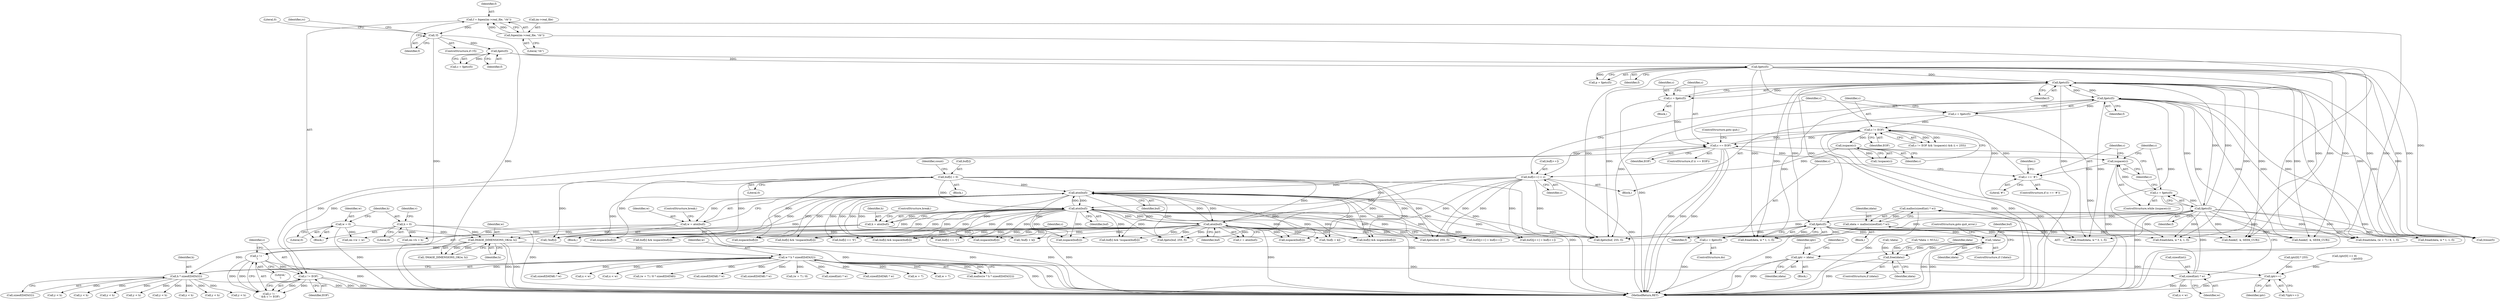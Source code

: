 digraph "0_enlightment_c21beaf1780cf3ca291735ae7d58a3dde63277a2@API" {
"1000545" [label="(Call,malloc(sizeof(int) * w))"];
"1000546" [label="(Call,sizeof(int) * w)"];
"1000427" [label="(Call,w * h * sizeof(DATA32))"];
"1000345" [label="(Call,IMAGE_DIMENSIONS_OK(w, h))"];
"1000149" [label="(Call,w = 0)"];
"1000307" [label="(Call,w = atoi(buf))"];
"1000309" [label="(Call,atoi(buf))"];
"1000283" [label="(Call,buf[i++] = c)"];
"1000277" [label="(Call,isspace(c))"];
"1000272" [label="(Call,c != EOF)"];
"1000289" [label="(Call,c = fgetc(f))"];
"1000291" [label="(Call,fgetc(f))"];
"1000233" [label="(Call,fgetc(f))"];
"1000255" [label="(Call,fgetc(f))"];
"1000245" [label="(Call,fgetc(f))"];
"1000201" [label="(Call,fgetc(f))"];
"1000192" [label="(Call,fgetc(f))"];
"1000183" [label="(Call,!f)"];
"1000175" [label="(Call,f = fopen(im->real_file, \"rb\"))"];
"1000177" [label="(Call,fopen(im->real_file, \"rb\"))"];
"1000248" [label="(Call,c == '#')"];
"1000241" [label="(Call,isspace(c))"];
"1000236" [label="(Call,c == EOF)"];
"1000231" [label="(Call,c = fgetc(f))"];
"1000261" [label="(Call,c != EOF)"];
"1000258" [label="(Call,c != '\n')"];
"1000253" [label="(Call,c = fgetc(f))"];
"1000243" [label="(Call,c = fgetc(f))"];
"1000315" [label="(Call,atoi(buf))"];
"1000296" [label="(Call,buf[i] = 0)"];
"1000321" [label="(Call,atoi(buf))"];
"1000153" [label="(Call,h = 0)"];
"1000313" [label="(Call,h = atoi(buf))"];
"1000429" [label="(Call,h * sizeof(DATA32))"];
"1000543" [label="(Call,idata = malloc(sizeof(int) * w))"];
"1000551" [label="(Call,!idata)"];
"1000575" [label="(Call,iptr = idata)"];
"1000665" [label="(Call,iptr++)"];
"1001739" [label="(Call,free(idata))"];
"1001144" [label="(Call,sizeof(DATA8) * w)"];
"1000513" [label="(Call,buf[i] == '0')"];
"1001057" [label="(Call,fread(data, (w + 7) / 8, 1, f))"];
"1000637" [label="(Call,buf[i] && !isspace(buf[i]))"];
"1000754" [label="(Call,iptr[0] * 255)"];
"1000870" [label="(Call,buf[i] && isspace(buf[i]))"];
"1000598" [label="(Call,!buf[i + k])"];
"1000305" [label="(Block,)"];
"1000202" [label="(Identifier,f)"];
"1000261" [label="(Call,c != EOF)"];
"1000665" [label="(Call,iptr++)"];
"1000278" [label="(Identifier,c)"];
"1000616" [label="(Call,fgets(buf, 255, f))"];
"1001600" [label="(Call,fread(data, w * 4, 1, f))"];
"1001059" [label="(Call,(w + 7) / 8)"];
"1001750" [label="(MethodReturn,RET)"];
"1000315" [label="(Call,atoi(buf))"];
"1000231" [label="(Call,c = fgetc(f))"];
"1001592" [label="(Call,y < h)"];
"1000784" [label="(Call,sizeof(int) * w)"];
"1000642" [label="(Call,isspace(buf[i]))"];
"1000646" [label="(Call,buf2[j++] = buf[i++])"];
"1000155" [label="(Literal,0)"];
"1000176" [label="(Identifier,f)"];
"1000608" [label="(Call,fseek(f, -k, SEEK_CUR))"];
"1000308" [label="(Identifier,w)"];
"1000190" [label="(Call,c = fgetc(f))"];
"1000314" [label="(Identifier,h)"];
"1000322" [label="(Identifier,buf)"];
"1000243" [label="(Call,c = fgetc(f))"];
"1000292" [label="(Identifier,f)"];
"1000236" [label="(Call,c == EOF)"];
"1000241" [label="(Call,isspace(c))"];
"1000268" [label="(Identifier,i)"];
"1000252" [label="(ControlStructure,do)"];
"1001432" [label="(Call,sizeof(DATA8) * w)"];
"1000553" [label="(ControlStructure,goto quit_error;)"];
"1000307" [label="(Call,w = atoi(buf))"];
"1001312" [label="(Call,fread(data, w * 3, 1, f))"];
"1000300" [label="(Literal,0)"];
"1000579" [label="(Identifier,x)"];
"1000346" [label="(Identifier,w)"];
"1000441" [label="(Block,)"];
"1000427" [label="(Call,w * h * sizeof(DATA32))"];
"1000852" [label="(Call,fseek(f, -k, SEEK_CUR))"];
"1001742" [label="(Identifier,data)"];
"1000186" [label="(Literal,0)"];
"1000842" [label="(Call,!buf[i + k])"];
"1000547" [label="(Call,sizeof(int))"];
"1000545" [label="(Call,malloc(sizeof(int) * w))"];
"1001169" [label="(Call,fread(data, w * 1, 1, f))"];
"1000272" [label="(Call,c != EOF)"];
"1000258" [label="(Call,c != '\n')"];
"1000182" [label="(ControlStructure,if (!f))"];
"1000569" [label="(Call,y < h)"];
"1000316" [label="(Identifier,buf)"];
"1000260" [label="(Literal,'\n')"];
"1000311" [label="(ControlStructure,break;)"];
"1000192" [label="(Call,fgetc(f))"];
"1000297" [label="(Call,buf[i])"];
"1000455" [label="(Call,y < h)"];
"1000296" [label="(Call,buf[i] = 0)"];
"1000881" [label="(Call,buf[i] && !isspace(buf[i]))"];
"1001029" [label="(Call,w + 7)"];
"1000430" [label="(Identifier,h)"];
"1000575" [label="(Call,iptr = idata)"];
"1000543" [label="(Call,idata = malloc(sizeof(int) * w))"];
"1000289" [label="(Call,c = fgetc(f))"];
"1000470" [label="(Call,!buf[i])"];
"1001457" [label="(Call,fread(data, w * 1, 1, f))"];
"1001737" [label="(ControlStructure,if (idata))"];
"1000630" [label="(Call,isspace(buf[i]))"];
"1000890" [label="(Call,buf2[j++] = buf[i++])"];
"1000245" [label="(Call,fgetc(f))"];
"1000283" [label="(Call,buf[i++] = c)"];
"1000807" [label="(Call,y < h)"];
"1000244" [label="(Identifier,c)"];
"1000345" [label="(Call,IMAGE_DIMENSIONS_OK(w, h))"];
"1000344" [label="(Call,!IMAGE_DIMENSIONS_OK(w, h))"];
"1000253" [label="(Call,c = fgetc(f))"];
"1000257" [label="(Call,c != '\n' && c != EOF)"];
"1000175" [label="(Call,f = fopen(im->real_file, \"rb\"))"];
"1000242" [label="(Identifier,c)"];
"1000295" [label="(Block,)"];
"1001049" [label="(Call,y < h)"];
"1000347" [label="(Identifier,h)"];
"1000262" [label="(Identifier,c)"];
"1000151" [label="(Literal,0)"];
"1000177" [label="(Call,fopen(im->real_file, \"rb\"))"];
"1000248" [label="(Call,c == '#')"];
"1000288" [label="(Identifier,c)"];
"1000551" [label="(Call,!idata)"];
"1000302" [label="(Identifier,count)"];
"1000274" [label="(Identifier,EOF)"];
"1001060" [label="(Call,w + 7)"];
"1000238" [label="(Identifier,EOF)"];
"1000556" [label="(Identifier,buf)"];
"1000277" [label="(Call,isspace(c))"];
"1000426" [label="(Call,malloc(w * h * sizeof(DATA32)))"];
"1001575" [label="(Call,sizeof(DATA8) * w)"];
"1000150" [label="(Identifier,w)"];
"1000230" [label="(Block,)"];
"1000276" [label="(Call,!isspace(c))"];
"1000789" [label="(Call,!idata)"];
"1000313" [label="(Call,h = atoi(buf))"];
"1000429" [label="(Call,h * sizeof(DATA32))"];
"1000486" [label="(Call,buf[i] && isspace(buf[i]))"];
"1000134" [label="(Block,)"];
"1000502" [label="(Call,buf[i] == '1')"];
"1000201" [label="(Call,fgetc(f))"];
"1000290" [label="(Identifier,c)"];
"1000249" [label="(Identifier,c)"];
"1000310" [label="(Identifier,buf)"];
"1001740" [label="(Identifier,idata)"];
"1000250" [label="(Literal,'#')"];
"1000577" [label="(Identifier,idata)"];
"1000188" [label="(Identifier,rc)"];
"1000860" [label="(Call,fgets(buf, 255, f))"];
"1000255" [label="(Call,fgetc(f))"];
"1000184" [label="(Identifier,f)"];
"1000247" [label="(ControlStructure,if (c == '#'))"];
"1001739" [label="(Call,free(idata))"];
"1001746" [label="(Call,fclose(f))"];
"1000271" [label="(Call,c != EOF && !isspace(c) && (i < 255))"];
"1000246" [label="(Identifier,f)"];
"1001161" [label="(Call,y < h)"];
"1000428" [label="(Identifier,w)"];
"1000232" [label="(Identifier,c)"];
"1001304" [label="(Call,y < h)"];
"1000158" [label="(Identifier,v)"];
"1000233" [label="(Call,fgetc(f))"];
"1000235" [label="(ControlStructure,if (c == EOF))"];
"1000321" [label="(Call,atoi(buf))"];
"1000402" [label="(Call,*idata = NULL)"];
"1000333" [label="(Call,im->w = w)"];
"1000199" [label="(Call,p = fgetc(f))"];
"1001449" [label="(Call,y < h)"];
"1000309" [label="(Call,atoi(buf))"];
"1000544" [label="(Identifier,idata)"];
"1000319" [label="(Call,v = atoi(buf))"];
"1000874" [label="(Call,isspace(buf[i]))"];
"1000284" [label="(Call,buf[i++])"];
"1000263" [label="(Identifier,EOF)"];
"1000178" [label="(Call,im->real_file)"];
"1000550" [label="(ControlStructure,if (!idata))"];
"1000273" [label="(Identifier,c)"];
"1000317" [label="(ControlStructure,break;)"];
"1000549" [label="(Identifier,w)"];
"1000291" [label="(Call,fgetc(f))"];
"1000153" [label="(Call,h = 0)"];
"1000703" [label="(Call,(iptr[0] << 8)\n                               | iptr[0])"];
"1000552" [label="(Identifier,idata)"];
"1000886" [label="(Call,isspace(buf[i]))"];
"1000582" [label="(Call,x < w)"];
"1001074" [label="(Call,x < w)"];
"1000338" [label="(Call,im->h = h)"];
"1000574" [label="(Block,)"];
"1000465" [label="(Call,x < w)"];
"1000254" [label="(Identifier,c)"];
"1000183" [label="(Call,!f)"];
"1000234" [label="(Identifier,f)"];
"1000490" [label="(Call,isspace(buf[i]))"];
"1000237" [label="(Identifier,c)"];
"1001028" [label="(Call,(w + 7) / 8 * sizeof(DATA8))"];
"1000626" [label="(Call,buf[i] && isspace(buf[i]))"];
"1000181" [label="(Literal,\"rb\")"];
"1000666" [label="(Identifier,iptr)"];
"1000282" [label="(Block,)"];
"1000431" [label="(Call,sizeof(DATA32))"];
"1000154" [label="(Identifier,h)"];
"1000546" [label="(Call,sizeof(int) * w)"];
"1000149" [label="(Call,w = 0)"];
"1000576" [label="(Identifier,iptr)"];
"1000256" [label="(Identifier,f)"];
"1000259" [label="(Identifier,c)"];
"1000477" [label="(Call,fgets(buf, 255, f))"];
"1001287" [label="(Call,sizeof(DATA8) * w)"];
"1000193" [label="(Identifier,f)"];
"1000664" [label="(Call,*(iptr++))"];
"1000240" [label="(ControlStructure,while (isspace(c)))"];
"1000239" [label="(ControlStructure,goto quit;)"];
"1000545" -> "1000543"  [label="AST: "];
"1000545" -> "1000546"  [label="CFG: "];
"1000546" -> "1000545"  [label="AST: "];
"1000543" -> "1000545"  [label="CFG: "];
"1000545" -> "1001750"  [label="DDG: "];
"1000545" -> "1000543"  [label="DDG: "];
"1000546" -> "1000545"  [label="DDG: "];
"1000546" -> "1000549"  [label="CFG: "];
"1000547" -> "1000546"  [label="AST: "];
"1000549" -> "1000546"  [label="AST: "];
"1000546" -> "1001750"  [label="DDG: "];
"1000427" -> "1000546"  [label="DDG: "];
"1000546" -> "1000582"  [label="DDG: "];
"1000427" -> "1000426"  [label="AST: "];
"1000427" -> "1000429"  [label="CFG: "];
"1000428" -> "1000427"  [label="AST: "];
"1000429" -> "1000427"  [label="AST: "];
"1000426" -> "1000427"  [label="CFG: "];
"1000427" -> "1001750"  [label="DDG: "];
"1000427" -> "1001750"  [label="DDG: "];
"1000427" -> "1000426"  [label="DDG: "];
"1000427" -> "1000426"  [label="DDG: "];
"1000345" -> "1000427"  [label="DDG: "];
"1000429" -> "1000427"  [label="DDG: "];
"1000427" -> "1000465"  [label="DDG: "];
"1000427" -> "1000784"  [label="DDG: "];
"1000427" -> "1001028"  [label="DDG: "];
"1000427" -> "1001029"  [label="DDG: "];
"1000427" -> "1001059"  [label="DDG: "];
"1000427" -> "1001060"  [label="DDG: "];
"1000427" -> "1001074"  [label="DDG: "];
"1000427" -> "1001144"  [label="DDG: "];
"1000427" -> "1001287"  [label="DDG: "];
"1000427" -> "1001432"  [label="DDG: "];
"1000427" -> "1001575"  [label="DDG: "];
"1000345" -> "1000344"  [label="AST: "];
"1000345" -> "1000347"  [label="CFG: "];
"1000346" -> "1000345"  [label="AST: "];
"1000347" -> "1000345"  [label="AST: "];
"1000344" -> "1000345"  [label="CFG: "];
"1000345" -> "1001750"  [label="DDG: "];
"1000345" -> "1001750"  [label="DDG: "];
"1000345" -> "1000344"  [label="DDG: "];
"1000345" -> "1000344"  [label="DDG: "];
"1000149" -> "1000345"  [label="DDG: "];
"1000307" -> "1000345"  [label="DDG: "];
"1000153" -> "1000345"  [label="DDG: "];
"1000313" -> "1000345"  [label="DDG: "];
"1000345" -> "1000429"  [label="DDG: "];
"1000149" -> "1000134"  [label="AST: "];
"1000149" -> "1000151"  [label="CFG: "];
"1000150" -> "1000149"  [label="AST: "];
"1000151" -> "1000149"  [label="AST: "];
"1000154" -> "1000149"  [label="CFG: "];
"1000149" -> "1001750"  [label="DDG: "];
"1000149" -> "1000333"  [label="DDG: "];
"1000307" -> "1000305"  [label="AST: "];
"1000307" -> "1000309"  [label="CFG: "];
"1000308" -> "1000307"  [label="AST: "];
"1000309" -> "1000307"  [label="AST: "];
"1000311" -> "1000307"  [label="CFG: "];
"1000307" -> "1001750"  [label="DDG: "];
"1000307" -> "1001750"  [label="DDG: "];
"1000309" -> "1000307"  [label="DDG: "];
"1000307" -> "1000333"  [label="DDG: "];
"1000309" -> "1000310"  [label="CFG: "];
"1000310" -> "1000309"  [label="AST: "];
"1000309" -> "1001750"  [label="DDG: "];
"1000283" -> "1000309"  [label="DDG: "];
"1000315" -> "1000309"  [label="DDG: "];
"1000296" -> "1000309"  [label="DDG: "];
"1000321" -> "1000309"  [label="DDG: "];
"1000309" -> "1000315"  [label="DDG: "];
"1000309" -> "1000321"  [label="DDG: "];
"1000309" -> "1000470"  [label="DDG: "];
"1000309" -> "1000477"  [label="DDG: "];
"1000309" -> "1000486"  [label="DDG: "];
"1000309" -> "1000490"  [label="DDG: "];
"1000309" -> "1000502"  [label="DDG: "];
"1000309" -> "1000513"  [label="DDG: "];
"1000309" -> "1000598"  [label="DDG: "];
"1000309" -> "1000616"  [label="DDG: "];
"1000309" -> "1000626"  [label="DDG: "];
"1000309" -> "1000630"  [label="DDG: "];
"1000309" -> "1000637"  [label="DDG: "];
"1000309" -> "1000642"  [label="DDG: "];
"1000309" -> "1000646"  [label="DDG: "];
"1000309" -> "1000842"  [label="DDG: "];
"1000309" -> "1000860"  [label="DDG: "];
"1000309" -> "1000870"  [label="DDG: "];
"1000309" -> "1000874"  [label="DDG: "];
"1000309" -> "1000881"  [label="DDG: "];
"1000309" -> "1000886"  [label="DDG: "];
"1000309" -> "1000890"  [label="DDG: "];
"1000283" -> "1000282"  [label="AST: "];
"1000283" -> "1000288"  [label="CFG: "];
"1000284" -> "1000283"  [label="AST: "];
"1000288" -> "1000283"  [label="AST: "];
"1000290" -> "1000283"  [label="CFG: "];
"1000283" -> "1001750"  [label="DDG: "];
"1000277" -> "1000283"  [label="DDG: "];
"1000272" -> "1000283"  [label="DDG: "];
"1000283" -> "1000315"  [label="DDG: "];
"1000283" -> "1000321"  [label="DDG: "];
"1000283" -> "1000477"  [label="DDG: "];
"1000283" -> "1000616"  [label="DDG: "];
"1000283" -> "1000646"  [label="DDG: "];
"1000283" -> "1000860"  [label="DDG: "];
"1000283" -> "1000890"  [label="DDG: "];
"1000277" -> "1000276"  [label="AST: "];
"1000277" -> "1000278"  [label="CFG: "];
"1000278" -> "1000277"  [label="AST: "];
"1000276" -> "1000277"  [label="CFG: "];
"1000277" -> "1001750"  [label="DDG: "];
"1000277" -> "1000276"  [label="DDG: "];
"1000272" -> "1000277"  [label="DDG: "];
"1000272" -> "1000271"  [label="AST: "];
"1000272" -> "1000274"  [label="CFG: "];
"1000273" -> "1000272"  [label="AST: "];
"1000274" -> "1000272"  [label="AST: "];
"1000278" -> "1000272"  [label="CFG: "];
"1000271" -> "1000272"  [label="CFG: "];
"1000272" -> "1001750"  [label="DDG: "];
"1000272" -> "1001750"  [label="DDG: "];
"1000272" -> "1000236"  [label="DDG: "];
"1000272" -> "1000271"  [label="DDG: "];
"1000272" -> "1000271"  [label="DDG: "];
"1000289" -> "1000272"  [label="DDG: "];
"1000248" -> "1000272"  [label="DDG: "];
"1000236" -> "1000272"  [label="DDG: "];
"1000289" -> "1000282"  [label="AST: "];
"1000289" -> "1000291"  [label="CFG: "];
"1000290" -> "1000289"  [label="AST: "];
"1000291" -> "1000289"  [label="AST: "];
"1000273" -> "1000289"  [label="CFG: "];
"1000289" -> "1001750"  [label="DDG: "];
"1000291" -> "1000289"  [label="DDG: "];
"1000291" -> "1000292"  [label="CFG: "];
"1000292" -> "1000291"  [label="AST: "];
"1000291" -> "1000233"  [label="DDG: "];
"1000233" -> "1000291"  [label="DDG: "];
"1000245" -> "1000291"  [label="DDG: "];
"1000291" -> "1000477"  [label="DDG: "];
"1000291" -> "1000608"  [label="DDG: "];
"1000291" -> "1000852"  [label="DDG: "];
"1000291" -> "1001057"  [label="DDG: "];
"1000291" -> "1001169"  [label="DDG: "];
"1000291" -> "1001312"  [label="DDG: "];
"1000291" -> "1001457"  [label="DDG: "];
"1000291" -> "1001600"  [label="DDG: "];
"1000291" -> "1001746"  [label="DDG: "];
"1000233" -> "1000231"  [label="AST: "];
"1000233" -> "1000234"  [label="CFG: "];
"1000234" -> "1000233"  [label="AST: "];
"1000231" -> "1000233"  [label="CFG: "];
"1000233" -> "1000231"  [label="DDG: "];
"1000255" -> "1000233"  [label="DDG: "];
"1000245" -> "1000233"  [label="DDG: "];
"1000201" -> "1000233"  [label="DDG: "];
"1000233" -> "1000245"  [label="DDG: "];
"1000233" -> "1000255"  [label="DDG: "];
"1000233" -> "1000477"  [label="DDG: "];
"1000233" -> "1000608"  [label="DDG: "];
"1000233" -> "1000852"  [label="DDG: "];
"1000233" -> "1001057"  [label="DDG: "];
"1000233" -> "1001169"  [label="DDG: "];
"1000233" -> "1001312"  [label="DDG: "];
"1000233" -> "1001457"  [label="DDG: "];
"1000233" -> "1001600"  [label="DDG: "];
"1000233" -> "1001746"  [label="DDG: "];
"1000255" -> "1000253"  [label="AST: "];
"1000255" -> "1000256"  [label="CFG: "];
"1000256" -> "1000255"  [label="AST: "];
"1000253" -> "1000255"  [label="CFG: "];
"1000255" -> "1000253"  [label="DDG: "];
"1000245" -> "1000255"  [label="DDG: "];
"1000255" -> "1000477"  [label="DDG: "];
"1000255" -> "1000608"  [label="DDG: "];
"1000255" -> "1000852"  [label="DDG: "];
"1000255" -> "1001057"  [label="DDG: "];
"1000255" -> "1001169"  [label="DDG: "];
"1000255" -> "1001312"  [label="DDG: "];
"1000255" -> "1001457"  [label="DDG: "];
"1000255" -> "1001600"  [label="DDG: "];
"1000255" -> "1001746"  [label="DDG: "];
"1000245" -> "1000243"  [label="AST: "];
"1000245" -> "1000246"  [label="CFG: "];
"1000246" -> "1000245"  [label="AST: "];
"1000243" -> "1000245"  [label="CFG: "];
"1000245" -> "1000243"  [label="DDG: "];
"1000245" -> "1000477"  [label="DDG: "];
"1000245" -> "1000608"  [label="DDG: "];
"1000245" -> "1000852"  [label="DDG: "];
"1000245" -> "1001057"  [label="DDG: "];
"1000245" -> "1001169"  [label="DDG: "];
"1000245" -> "1001312"  [label="DDG: "];
"1000245" -> "1001457"  [label="DDG: "];
"1000245" -> "1001600"  [label="DDG: "];
"1000245" -> "1001746"  [label="DDG: "];
"1000201" -> "1000199"  [label="AST: "];
"1000201" -> "1000202"  [label="CFG: "];
"1000202" -> "1000201"  [label="AST: "];
"1000199" -> "1000201"  [label="CFG: "];
"1000201" -> "1000199"  [label="DDG: "];
"1000192" -> "1000201"  [label="DDG: "];
"1000201" -> "1000477"  [label="DDG: "];
"1000201" -> "1000608"  [label="DDG: "];
"1000201" -> "1000852"  [label="DDG: "];
"1000201" -> "1001057"  [label="DDG: "];
"1000201" -> "1001169"  [label="DDG: "];
"1000201" -> "1001312"  [label="DDG: "];
"1000201" -> "1001457"  [label="DDG: "];
"1000201" -> "1001600"  [label="DDG: "];
"1000201" -> "1001746"  [label="DDG: "];
"1000192" -> "1000190"  [label="AST: "];
"1000192" -> "1000193"  [label="CFG: "];
"1000193" -> "1000192"  [label="AST: "];
"1000190" -> "1000192"  [label="CFG: "];
"1000192" -> "1000190"  [label="DDG: "];
"1000183" -> "1000192"  [label="DDG: "];
"1000192" -> "1001746"  [label="DDG: "];
"1000183" -> "1000182"  [label="AST: "];
"1000183" -> "1000184"  [label="CFG: "];
"1000184" -> "1000183"  [label="AST: "];
"1000186" -> "1000183"  [label="CFG: "];
"1000188" -> "1000183"  [label="CFG: "];
"1000183" -> "1001750"  [label="DDG: "];
"1000183" -> "1001750"  [label="DDG: "];
"1000175" -> "1000183"  [label="DDG: "];
"1000175" -> "1000134"  [label="AST: "];
"1000175" -> "1000177"  [label="CFG: "];
"1000176" -> "1000175"  [label="AST: "];
"1000177" -> "1000175"  [label="AST: "];
"1000184" -> "1000175"  [label="CFG: "];
"1000175" -> "1001750"  [label="DDG: "];
"1000177" -> "1000175"  [label="DDG: "];
"1000177" -> "1000175"  [label="DDG: "];
"1000177" -> "1000181"  [label="CFG: "];
"1000178" -> "1000177"  [label="AST: "];
"1000181" -> "1000177"  [label="AST: "];
"1000177" -> "1001750"  [label="DDG: "];
"1000248" -> "1000247"  [label="AST: "];
"1000248" -> "1000250"  [label="CFG: "];
"1000249" -> "1000248"  [label="AST: "];
"1000250" -> "1000248"  [label="AST: "];
"1000254" -> "1000248"  [label="CFG: "];
"1000268" -> "1000248"  [label="CFG: "];
"1000248" -> "1001750"  [label="DDG: "];
"1000241" -> "1000248"  [label="DDG: "];
"1000241" -> "1000240"  [label="AST: "];
"1000241" -> "1000242"  [label="CFG: "];
"1000242" -> "1000241"  [label="AST: "];
"1000244" -> "1000241"  [label="CFG: "];
"1000249" -> "1000241"  [label="CFG: "];
"1000241" -> "1001750"  [label="DDG: "];
"1000236" -> "1000241"  [label="DDG: "];
"1000243" -> "1000241"  [label="DDG: "];
"1000236" -> "1000235"  [label="AST: "];
"1000236" -> "1000238"  [label="CFG: "];
"1000237" -> "1000236"  [label="AST: "];
"1000238" -> "1000236"  [label="AST: "];
"1000239" -> "1000236"  [label="CFG: "];
"1000242" -> "1000236"  [label="CFG: "];
"1000236" -> "1001750"  [label="DDG: "];
"1000236" -> "1001750"  [label="DDG: "];
"1000236" -> "1001750"  [label="DDG: "];
"1000231" -> "1000236"  [label="DDG: "];
"1000261" -> "1000236"  [label="DDG: "];
"1000236" -> "1000261"  [label="DDG: "];
"1000231" -> "1000230"  [label="AST: "];
"1000232" -> "1000231"  [label="AST: "];
"1000237" -> "1000231"  [label="CFG: "];
"1000231" -> "1001750"  [label="DDG: "];
"1000261" -> "1000257"  [label="AST: "];
"1000261" -> "1000263"  [label="CFG: "];
"1000262" -> "1000261"  [label="AST: "];
"1000263" -> "1000261"  [label="AST: "];
"1000257" -> "1000261"  [label="CFG: "];
"1000261" -> "1001750"  [label="DDG: "];
"1000261" -> "1001750"  [label="DDG: "];
"1000261" -> "1000257"  [label="DDG: "];
"1000261" -> "1000257"  [label="DDG: "];
"1000258" -> "1000261"  [label="DDG: "];
"1000258" -> "1000257"  [label="AST: "];
"1000258" -> "1000260"  [label="CFG: "];
"1000259" -> "1000258"  [label="AST: "];
"1000260" -> "1000258"  [label="AST: "];
"1000262" -> "1000258"  [label="CFG: "];
"1000257" -> "1000258"  [label="CFG: "];
"1000258" -> "1001750"  [label="DDG: "];
"1000258" -> "1000257"  [label="DDG: "];
"1000258" -> "1000257"  [label="DDG: "];
"1000253" -> "1000258"  [label="DDG: "];
"1000253" -> "1000252"  [label="AST: "];
"1000254" -> "1000253"  [label="AST: "];
"1000259" -> "1000253"  [label="CFG: "];
"1000253" -> "1001750"  [label="DDG: "];
"1000243" -> "1000240"  [label="AST: "];
"1000244" -> "1000243"  [label="AST: "];
"1000242" -> "1000243"  [label="CFG: "];
"1000243" -> "1001750"  [label="DDG: "];
"1000315" -> "1000313"  [label="AST: "];
"1000315" -> "1000316"  [label="CFG: "];
"1000316" -> "1000315"  [label="AST: "];
"1000313" -> "1000315"  [label="CFG: "];
"1000315" -> "1001750"  [label="DDG: "];
"1000315" -> "1000313"  [label="DDG: "];
"1000296" -> "1000315"  [label="DDG: "];
"1000321" -> "1000315"  [label="DDG: "];
"1000315" -> "1000321"  [label="DDG: "];
"1000315" -> "1000470"  [label="DDG: "];
"1000315" -> "1000477"  [label="DDG: "];
"1000315" -> "1000486"  [label="DDG: "];
"1000315" -> "1000490"  [label="DDG: "];
"1000315" -> "1000502"  [label="DDG: "];
"1000315" -> "1000513"  [label="DDG: "];
"1000315" -> "1000598"  [label="DDG: "];
"1000315" -> "1000616"  [label="DDG: "];
"1000315" -> "1000626"  [label="DDG: "];
"1000315" -> "1000630"  [label="DDG: "];
"1000315" -> "1000637"  [label="DDG: "];
"1000315" -> "1000642"  [label="DDG: "];
"1000315" -> "1000646"  [label="DDG: "];
"1000315" -> "1000842"  [label="DDG: "];
"1000315" -> "1000860"  [label="DDG: "];
"1000315" -> "1000870"  [label="DDG: "];
"1000315" -> "1000874"  [label="DDG: "];
"1000315" -> "1000881"  [label="DDG: "];
"1000315" -> "1000886"  [label="DDG: "];
"1000315" -> "1000890"  [label="DDG: "];
"1000296" -> "1000295"  [label="AST: "];
"1000296" -> "1000300"  [label="CFG: "];
"1000297" -> "1000296"  [label="AST: "];
"1000300" -> "1000296"  [label="AST: "];
"1000302" -> "1000296"  [label="CFG: "];
"1000296" -> "1001750"  [label="DDG: "];
"1000296" -> "1000321"  [label="DDG: "];
"1000296" -> "1000470"  [label="DDG: "];
"1000296" -> "1000616"  [label="DDG: "];
"1000296" -> "1000626"  [label="DDG: "];
"1000296" -> "1000630"  [label="DDG: "];
"1000296" -> "1000860"  [label="DDG: "];
"1000296" -> "1000870"  [label="DDG: "];
"1000296" -> "1000874"  [label="DDG: "];
"1000321" -> "1000319"  [label="AST: "];
"1000321" -> "1000322"  [label="CFG: "];
"1000322" -> "1000321"  [label="AST: "];
"1000319" -> "1000321"  [label="CFG: "];
"1000321" -> "1001750"  [label="DDG: "];
"1000321" -> "1000319"  [label="DDG: "];
"1000321" -> "1000470"  [label="DDG: "];
"1000321" -> "1000477"  [label="DDG: "];
"1000321" -> "1000486"  [label="DDG: "];
"1000321" -> "1000490"  [label="DDG: "];
"1000321" -> "1000502"  [label="DDG: "];
"1000321" -> "1000513"  [label="DDG: "];
"1000321" -> "1000598"  [label="DDG: "];
"1000321" -> "1000616"  [label="DDG: "];
"1000321" -> "1000626"  [label="DDG: "];
"1000321" -> "1000630"  [label="DDG: "];
"1000321" -> "1000637"  [label="DDG: "];
"1000321" -> "1000642"  [label="DDG: "];
"1000321" -> "1000646"  [label="DDG: "];
"1000321" -> "1000842"  [label="DDG: "];
"1000321" -> "1000860"  [label="DDG: "];
"1000321" -> "1000870"  [label="DDG: "];
"1000321" -> "1000874"  [label="DDG: "];
"1000321" -> "1000881"  [label="DDG: "];
"1000321" -> "1000886"  [label="DDG: "];
"1000321" -> "1000890"  [label="DDG: "];
"1000153" -> "1000134"  [label="AST: "];
"1000153" -> "1000155"  [label="CFG: "];
"1000154" -> "1000153"  [label="AST: "];
"1000155" -> "1000153"  [label="AST: "];
"1000158" -> "1000153"  [label="CFG: "];
"1000153" -> "1001750"  [label="DDG: "];
"1000153" -> "1000338"  [label="DDG: "];
"1000313" -> "1000305"  [label="AST: "];
"1000314" -> "1000313"  [label="AST: "];
"1000317" -> "1000313"  [label="CFG: "];
"1000313" -> "1001750"  [label="DDG: "];
"1000313" -> "1001750"  [label="DDG: "];
"1000313" -> "1000338"  [label="DDG: "];
"1000429" -> "1000431"  [label="CFG: "];
"1000430" -> "1000429"  [label="AST: "];
"1000431" -> "1000429"  [label="AST: "];
"1000429" -> "1001750"  [label="DDG: "];
"1000429" -> "1000455"  [label="DDG: "];
"1000429" -> "1000569"  [label="DDG: "];
"1000429" -> "1000807"  [label="DDG: "];
"1000429" -> "1001049"  [label="DDG: "];
"1000429" -> "1001161"  [label="DDG: "];
"1000429" -> "1001304"  [label="DDG: "];
"1000429" -> "1001449"  [label="DDG: "];
"1000429" -> "1001592"  [label="DDG: "];
"1000543" -> "1000441"  [label="AST: "];
"1000544" -> "1000543"  [label="AST: "];
"1000552" -> "1000543"  [label="CFG: "];
"1000543" -> "1001750"  [label="DDG: "];
"1000543" -> "1000551"  [label="DDG: "];
"1000551" -> "1000550"  [label="AST: "];
"1000551" -> "1000552"  [label="CFG: "];
"1000552" -> "1000551"  [label="AST: "];
"1000553" -> "1000551"  [label="CFG: "];
"1000556" -> "1000551"  [label="CFG: "];
"1000551" -> "1001750"  [label="DDG: "];
"1000551" -> "1001750"  [label="DDG: "];
"1000551" -> "1000575"  [label="DDG: "];
"1000551" -> "1001739"  [label="DDG: "];
"1000575" -> "1000574"  [label="AST: "];
"1000575" -> "1000577"  [label="CFG: "];
"1000576" -> "1000575"  [label="AST: "];
"1000577" -> "1000575"  [label="AST: "];
"1000579" -> "1000575"  [label="CFG: "];
"1000575" -> "1001750"  [label="DDG: "];
"1000575" -> "1001750"  [label="DDG: "];
"1000575" -> "1000665"  [label="DDG: "];
"1000665" -> "1000664"  [label="AST: "];
"1000665" -> "1000666"  [label="CFG: "];
"1000666" -> "1000665"  [label="AST: "];
"1000664" -> "1000665"  [label="CFG: "];
"1000665" -> "1001750"  [label="DDG: "];
"1000703" -> "1000665"  [label="DDG: "];
"1000754" -> "1000665"  [label="DDG: "];
"1001739" -> "1001737"  [label="AST: "];
"1001739" -> "1001740"  [label="CFG: "];
"1001740" -> "1001739"  [label="AST: "];
"1001742" -> "1001739"  [label="CFG: "];
"1001739" -> "1001750"  [label="DDG: "];
"1000789" -> "1001739"  [label="DDG: "];
"1000402" -> "1001739"  [label="DDG: "];
}
